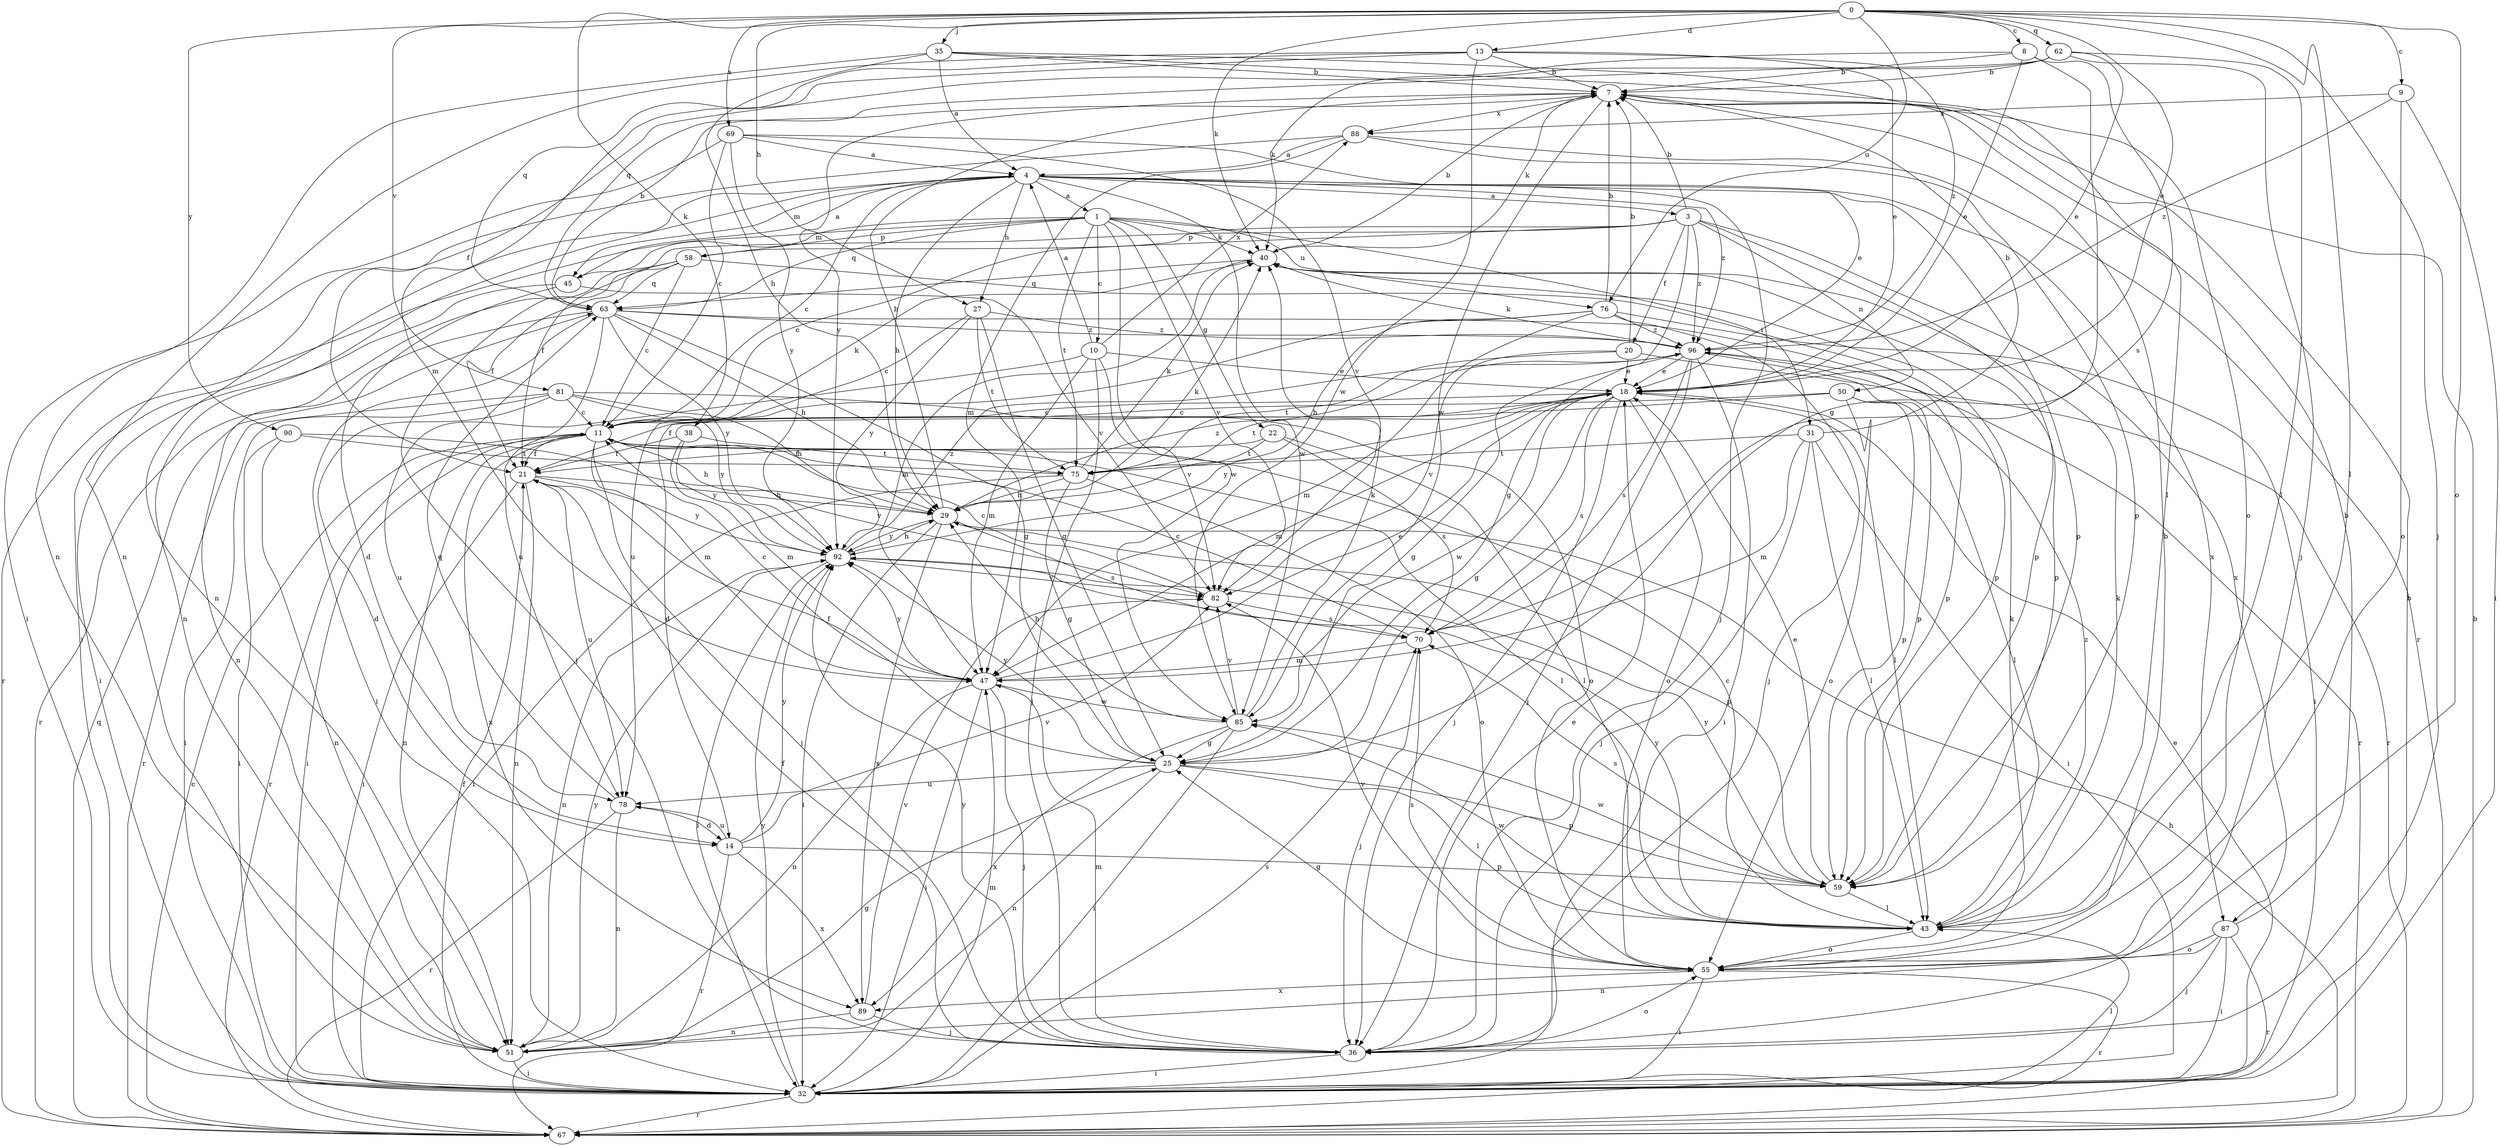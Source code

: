 strict digraph  {
0;
1;
3;
4;
7;
8;
9;
10;
11;
13;
14;
18;
20;
21;
22;
25;
27;
29;
31;
32;
35;
36;
38;
40;
43;
45;
47;
50;
51;
55;
58;
59;
62;
63;
67;
69;
70;
75;
76;
78;
81;
82;
85;
87;
88;
89;
90;
92;
96;
0 -> 8  [label=c];
0 -> 9  [label=c];
0 -> 13  [label=d];
0 -> 18  [label=e];
0 -> 27  [label=h];
0 -> 35  [label=j];
0 -> 36  [label=j];
0 -> 38  [label=k];
0 -> 40  [label=k];
0 -> 43  [label=l];
0 -> 55  [label=o];
0 -> 62  [label=q];
0 -> 69  [label=s];
0 -> 76  [label=u];
0 -> 81  [label=v];
0 -> 90  [label=y];
1 -> 10  [label=c];
1 -> 22  [label=g];
1 -> 31  [label=i];
1 -> 40  [label=k];
1 -> 45  [label=m];
1 -> 58  [label=p];
1 -> 63  [label=q];
1 -> 67  [label=r];
1 -> 75  [label=t];
1 -> 76  [label=u];
1 -> 82  [label=v];
1 -> 85  [label=w];
3 -> 7  [label=b];
3 -> 11  [label=c];
3 -> 20  [label=f];
3 -> 21  [label=f];
3 -> 25  [label=g];
3 -> 50  [label=n];
3 -> 58  [label=p];
3 -> 59  [label=p];
3 -> 87  [label=x];
3 -> 96  [label=z];
4 -> 1  [label=a];
4 -> 3  [label=a];
4 -> 11  [label=c];
4 -> 27  [label=h];
4 -> 29  [label=h];
4 -> 32  [label=i];
4 -> 36  [label=j];
4 -> 45  [label=m];
4 -> 51  [label=n];
4 -> 59  [label=p];
4 -> 85  [label=w];
4 -> 87  [label=x];
4 -> 96  [label=z];
7 -> 40  [label=k];
7 -> 85  [label=w];
7 -> 88  [label=x];
7 -> 92  [label=y];
8 -> 7  [label=b];
8 -> 18  [label=e];
8 -> 25  [label=g];
8 -> 40  [label=k];
8 -> 70  [label=s];
9 -> 32  [label=i];
9 -> 55  [label=o];
9 -> 88  [label=x];
9 -> 96  [label=z];
10 -> 4  [label=a];
10 -> 18  [label=e];
10 -> 36  [label=j];
10 -> 47  [label=m];
10 -> 78  [label=u];
10 -> 82  [label=v];
10 -> 88  [label=x];
11 -> 21  [label=f];
11 -> 29  [label=h];
11 -> 32  [label=i];
11 -> 36  [label=j];
11 -> 40  [label=k];
11 -> 43  [label=l];
11 -> 47  [label=m];
11 -> 51  [label=n];
11 -> 67  [label=r];
11 -> 89  [label=x];
13 -> 7  [label=b];
13 -> 18  [label=e];
13 -> 47  [label=m];
13 -> 51  [label=n];
13 -> 63  [label=q];
13 -> 85  [label=w];
13 -> 96  [label=z];
14 -> 59  [label=p];
14 -> 67  [label=r];
14 -> 78  [label=u];
14 -> 82  [label=v];
14 -> 89  [label=x];
14 -> 92  [label=y];
18 -> 11  [label=c];
18 -> 14  [label=d];
18 -> 25  [label=g];
18 -> 36  [label=j];
18 -> 43  [label=l];
18 -> 47  [label=m];
18 -> 55  [label=o];
18 -> 70  [label=s];
18 -> 75  [label=t];
18 -> 85  [label=w];
18 -> 92  [label=y];
20 -> 7  [label=b];
20 -> 18  [label=e];
20 -> 67  [label=r];
20 -> 75  [label=t];
20 -> 82  [label=v];
21 -> 29  [label=h];
21 -> 32  [label=i];
21 -> 51  [label=n];
21 -> 78  [label=u];
21 -> 92  [label=y];
22 -> 21  [label=f];
22 -> 43  [label=l];
22 -> 70  [label=s];
22 -> 75  [label=t];
25 -> 21  [label=f];
25 -> 43  [label=l];
25 -> 51  [label=n];
25 -> 59  [label=p];
25 -> 78  [label=u];
25 -> 92  [label=y];
27 -> 11  [label=c];
27 -> 25  [label=g];
27 -> 75  [label=t];
27 -> 92  [label=y];
27 -> 96  [label=z];
29 -> 7  [label=b];
29 -> 32  [label=i];
29 -> 40  [label=k];
29 -> 59  [label=p];
29 -> 70  [label=s];
29 -> 89  [label=x];
29 -> 92  [label=y];
29 -> 96  [label=z];
31 -> 7  [label=b];
31 -> 32  [label=i];
31 -> 36  [label=j];
31 -> 43  [label=l];
31 -> 47  [label=m];
31 -> 75  [label=t];
32 -> 7  [label=b];
32 -> 18  [label=e];
32 -> 21  [label=f];
32 -> 43  [label=l];
32 -> 47  [label=m];
32 -> 67  [label=r];
32 -> 70  [label=s];
32 -> 92  [label=y];
35 -> 4  [label=a];
35 -> 7  [label=b];
35 -> 29  [label=h];
35 -> 43  [label=l];
35 -> 51  [label=n];
35 -> 55  [label=o];
36 -> 18  [label=e];
36 -> 21  [label=f];
36 -> 32  [label=i];
36 -> 47  [label=m];
36 -> 55  [label=o];
36 -> 92  [label=y];
38 -> 21  [label=f];
38 -> 47  [label=m];
38 -> 75  [label=t];
38 -> 92  [label=y];
40 -> 7  [label=b];
40 -> 47  [label=m];
40 -> 59  [label=p];
40 -> 63  [label=q];
43 -> 11  [label=c];
43 -> 40  [label=k];
43 -> 55  [label=o];
43 -> 85  [label=w];
43 -> 92  [label=y];
43 -> 96  [label=z];
45 -> 4  [label=a];
45 -> 14  [label=d];
45 -> 32  [label=i];
45 -> 82  [label=v];
47 -> 11  [label=c];
47 -> 18  [label=e];
47 -> 32  [label=i];
47 -> 36  [label=j];
47 -> 51  [label=n];
47 -> 85  [label=w];
47 -> 92  [label=y];
50 -> 11  [label=c];
50 -> 21  [label=f];
50 -> 43  [label=l];
50 -> 55  [label=o];
50 -> 59  [label=p];
51 -> 25  [label=g];
51 -> 32  [label=i];
51 -> 92  [label=y];
55 -> 7  [label=b];
55 -> 25  [label=g];
55 -> 32  [label=i];
55 -> 40  [label=k];
55 -> 67  [label=r];
55 -> 70  [label=s];
55 -> 82  [label=v];
55 -> 89  [label=x];
58 -> 11  [label=c];
58 -> 21  [label=f];
58 -> 36  [label=j];
58 -> 51  [label=n];
58 -> 59  [label=p];
58 -> 63  [label=q];
59 -> 18  [label=e];
59 -> 43  [label=l];
59 -> 70  [label=s];
59 -> 85  [label=w];
59 -> 92  [label=y];
62 -> 7  [label=b];
62 -> 18  [label=e];
62 -> 21  [label=f];
62 -> 36  [label=j];
62 -> 43  [label=l];
62 -> 63  [label=q];
63 -> 7  [label=b];
63 -> 25  [label=g];
63 -> 29  [label=h];
63 -> 32  [label=i];
63 -> 59  [label=p];
63 -> 67  [label=r];
63 -> 78  [label=u];
63 -> 92  [label=y];
63 -> 96  [label=z];
67 -> 7  [label=b];
67 -> 11  [label=c];
67 -> 29  [label=h];
67 -> 63  [label=q];
69 -> 4  [label=a];
69 -> 11  [label=c];
69 -> 18  [label=e];
69 -> 32  [label=i];
69 -> 82  [label=v];
69 -> 92  [label=y];
70 -> 11  [label=c];
70 -> 36  [label=j];
70 -> 47  [label=m];
75 -> 25  [label=g];
75 -> 29  [label=h];
75 -> 32  [label=i];
75 -> 40  [label=k];
75 -> 55  [label=o];
76 -> 7  [label=b];
76 -> 29  [label=h];
76 -> 32  [label=i];
76 -> 36  [label=j];
76 -> 47  [label=m];
76 -> 78  [label=u];
76 -> 96  [label=z];
78 -> 14  [label=d];
78 -> 51  [label=n];
78 -> 63  [label=q];
78 -> 67  [label=r];
81 -> 11  [label=c];
81 -> 14  [label=d];
81 -> 29  [label=h];
81 -> 32  [label=i];
81 -> 55  [label=o];
81 -> 67  [label=r];
81 -> 92  [label=y];
82 -> 11  [label=c];
82 -> 70  [label=s];
85 -> 25  [label=g];
85 -> 29  [label=h];
85 -> 32  [label=i];
85 -> 40  [label=k];
85 -> 82  [label=v];
85 -> 89  [label=x];
87 -> 7  [label=b];
87 -> 32  [label=i];
87 -> 36  [label=j];
87 -> 51  [label=n];
87 -> 55  [label=o];
87 -> 67  [label=r];
88 -> 4  [label=a];
88 -> 47  [label=m];
88 -> 51  [label=n];
88 -> 59  [label=p];
88 -> 67  [label=r];
89 -> 36  [label=j];
89 -> 51  [label=n];
89 -> 82  [label=v];
90 -> 32  [label=i];
90 -> 51  [label=n];
90 -> 75  [label=t];
90 -> 82  [label=v];
92 -> 29  [label=h];
92 -> 32  [label=i];
92 -> 51  [label=n];
92 -> 82  [label=v];
92 -> 96  [label=z];
96 -> 18  [label=e];
96 -> 25  [label=g];
96 -> 32  [label=i];
96 -> 36  [label=j];
96 -> 40  [label=k];
96 -> 59  [label=p];
96 -> 67  [label=r];
96 -> 70  [label=s];
}
